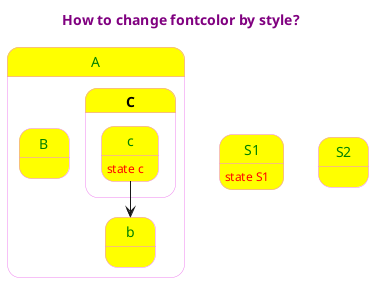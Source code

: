 {
  "sha1": "ptxnf1vfnl7u0a127cmlyqmwxd9uaao",
  "insertion": {
    "when": "2024-06-04T17:28:41.699Z",
    "url": "https://forum.plantuml.net/14554/style-state-allow-fontcolor-style-on-state",
    "user": "plantuml@gmail.com"
  }
}
@startuml
<style>
root {
  FontColor purple
}
state {
  FontColor red
  BackGroundColor yellow
  LineColor violet
  title {
  	FontColor Green
  }
  composite {
	  title {
	  	FontColor black
	  	FontStyle bold
	  }
  }
}
</style>
title How to change fontcolor by style?
state A {
  state B {
  }
  state C {
    state c : state c
  }
  c --> b
}
 
state S1 : state S1
state S2

@enduml
